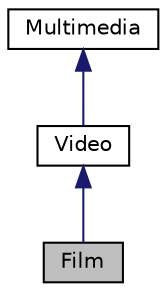 digraph "Film"
{
 // LATEX_PDF_SIZE
  edge [fontname="Helvetica",fontsize="10",labelfontname="Helvetica",labelfontsize="10"];
  node [fontname="Helvetica",fontsize="10",shape=record];
  Node1 [label="Film",height=0.2,width=0.4,color="black", fillcolor="grey75", style="filled", fontcolor="black",tooltip="Classe pour les objets de type film."];
  Node2 -> Node1 [dir="back",color="midnightblue",fontsize="10",style="solid",fontname="Helvetica"];
  Node2 [label="Video",height=0.2,width=0.4,color="black", fillcolor="white", style="filled",URL="$classVideo.html",tooltip="Classe pour les objets de type vidéo."];
  Node3 -> Node2 [dir="back",color="midnightblue",fontsize="10",style="solid",fontname="Helvetica"];
  Node3 [label="Multimedia",height=0.2,width=0.4,color="black", fillcolor="white", style="filled",URL="$classMultimedia.html",tooltip="Classe de base de l'arbre d'héritage."];
}
